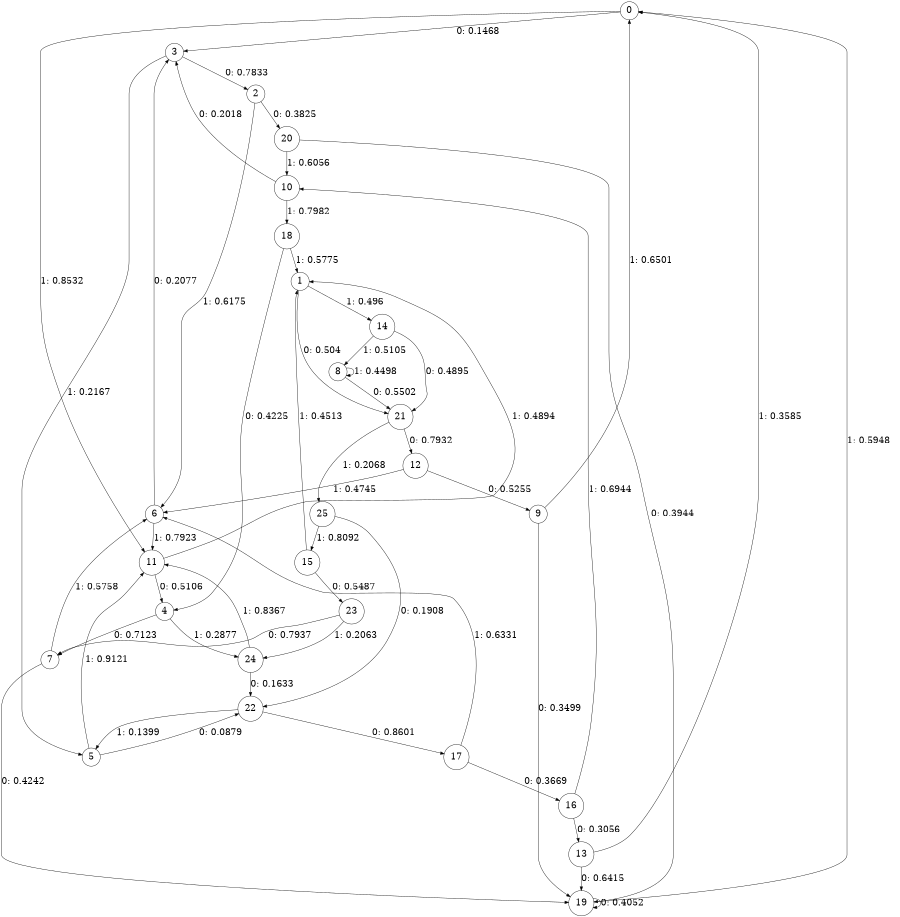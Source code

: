 digraph "ch6faceL7" {
size = "6,8.5";
ratio = "fill";
node [shape = circle];
node [fontsize = 24];
edge [fontsize = 24];
0 -> 3 [label = "0: 0.1468   "];
0 -> 11 [label = "1: 0.8532   "];
1 -> 21 [label = "0: 0.504    "];
1 -> 14 [label = "1: 0.496    "];
2 -> 20 [label = "0: 0.3825   "];
2 -> 6 [label = "1: 0.6175   "];
3 -> 2 [label = "0: 0.7833   "];
3 -> 5 [label = "1: 0.2167   "];
4 -> 7 [label = "0: 0.7123   "];
4 -> 24 [label = "1: 0.2877   "];
5 -> 22 [label = "0: 0.0879   "];
5 -> 11 [label = "1: 0.9121   "];
6 -> 3 [label = "0: 0.2077   "];
6 -> 11 [label = "1: 0.7923   "];
7 -> 19 [label = "0: 0.4242   "];
7 -> 6 [label = "1: 0.5758   "];
8 -> 21 [label = "0: 0.5502   "];
8 -> 8 [label = "1: 0.4498   "];
9 -> 19 [label = "0: 0.3499   "];
9 -> 0 [label = "1: 0.6501   "];
10 -> 3 [label = "0: 0.2018   "];
10 -> 18 [label = "1: 0.7982   "];
11 -> 4 [label = "0: 0.5106   "];
11 -> 1 [label = "1: 0.4894   "];
12 -> 9 [label = "0: 0.5255   "];
12 -> 6 [label = "1: 0.4745   "];
13 -> 19 [label = "0: 0.6415   "];
13 -> 0 [label = "1: 0.3585   "];
14 -> 21 [label = "0: 0.4895   "];
14 -> 8 [label = "1: 0.5105   "];
15 -> 23 [label = "0: 0.5487   "];
15 -> 1 [label = "1: 0.4513   "];
16 -> 13 [label = "0: 0.3056   "];
16 -> 10 [label = "1: 0.6944   "];
17 -> 16 [label = "0: 0.3669   "];
17 -> 6 [label = "1: 0.6331   "];
18 -> 4 [label = "0: 0.4225   "];
18 -> 1 [label = "1: 0.5775   "];
19 -> 19 [label = "0: 0.4052   "];
19 -> 0 [label = "1: 0.5948   "];
20 -> 19 [label = "0: 0.3944   "];
20 -> 10 [label = "1: 0.6056   "];
21 -> 12 [label = "0: 0.7932   "];
21 -> 25 [label = "1: 0.2068   "];
22 -> 17 [label = "0: 0.8601   "];
22 -> 5 [label = "1: 0.1399   "];
23 -> 7 [label = "0: 0.7937   "];
23 -> 24 [label = "1: 0.2063   "];
24 -> 22 [label = "0: 0.1633   "];
24 -> 11 [label = "1: 0.8367   "];
25 -> 22 [label = "0: 0.1908   "];
25 -> 15 [label = "1: 0.8092   "];
}